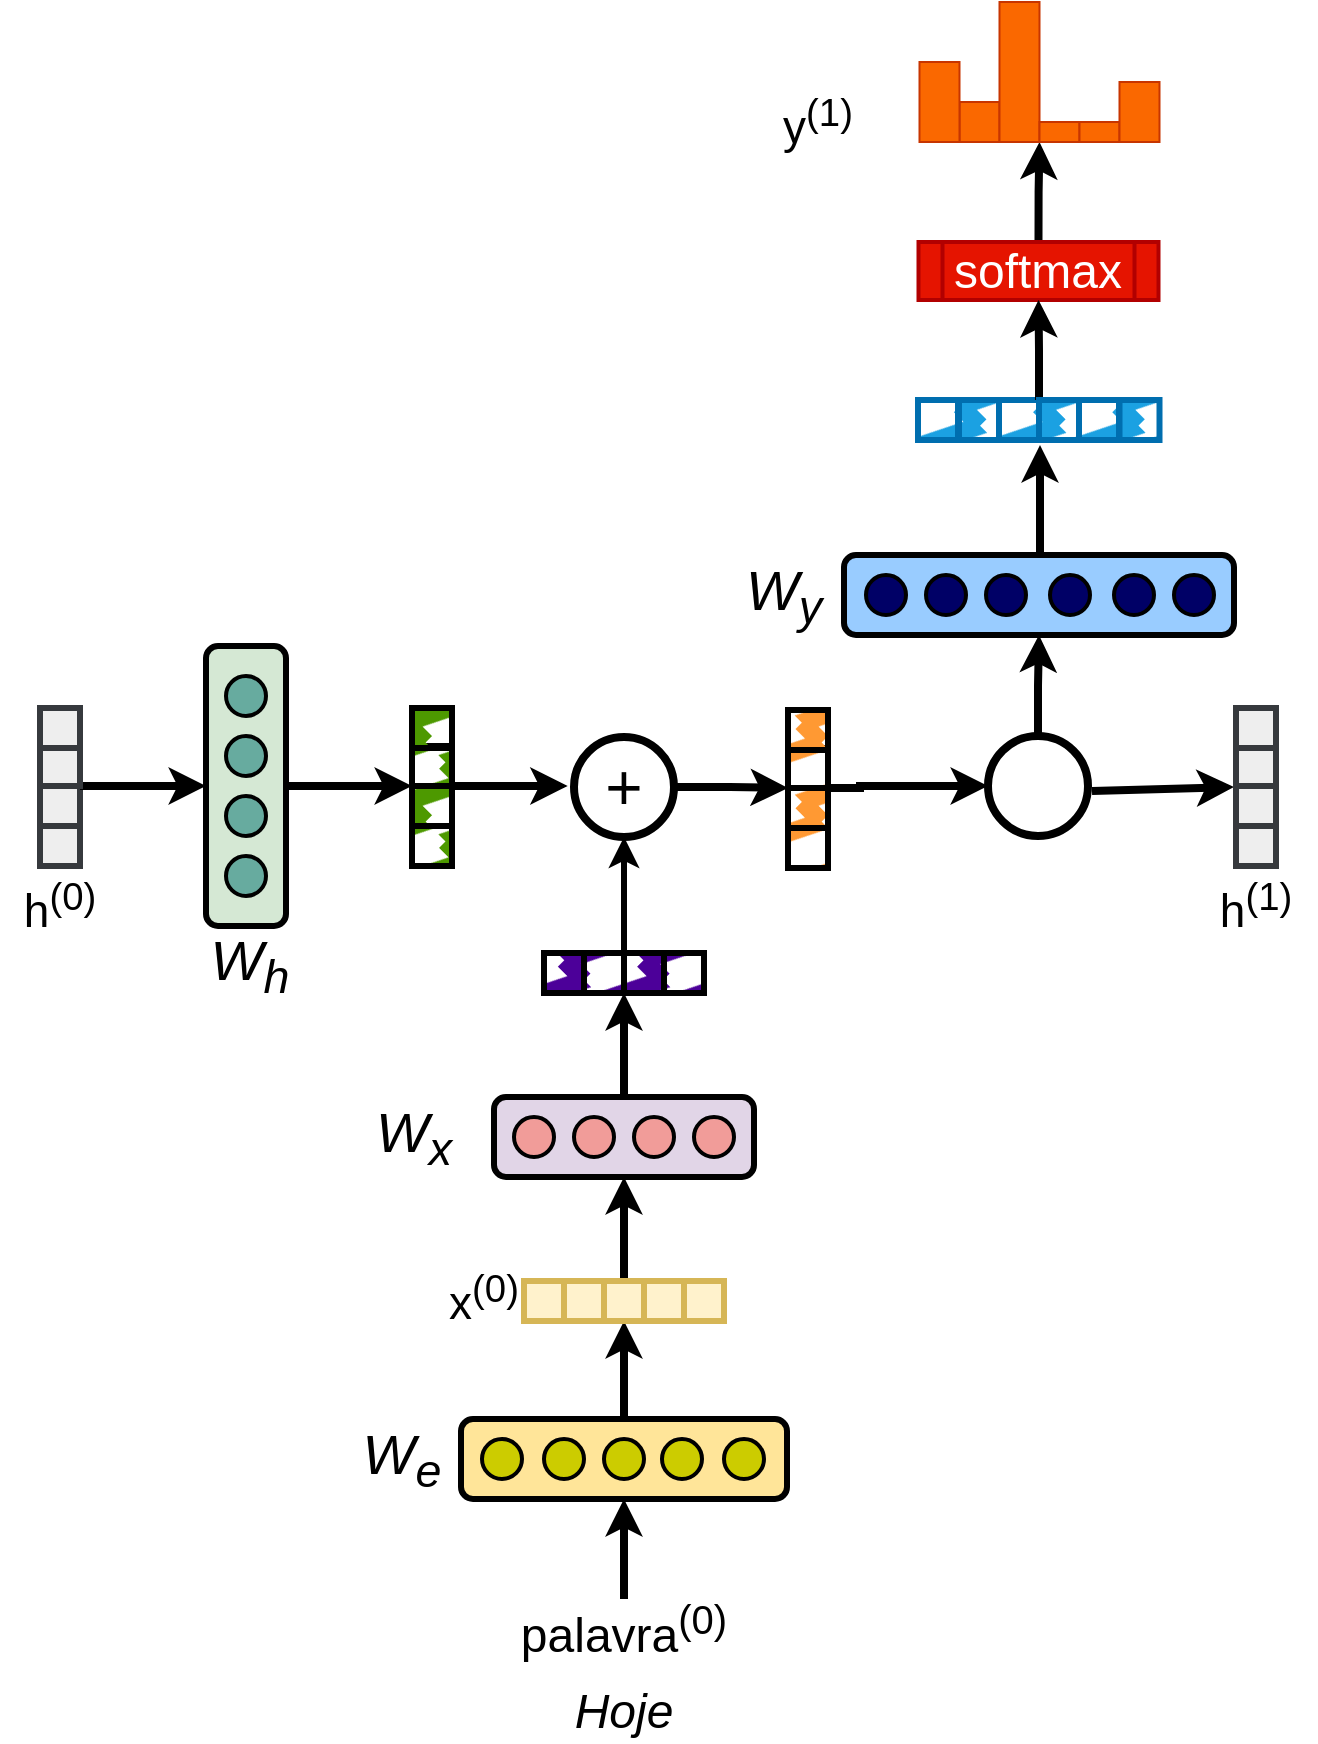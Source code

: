 <mxfile version="24.2.1" type="github">
  <diagram name="Page-1" id="psg-kxvUBmuvLzWI6EQK">
    <mxGraphModel dx="1364" dy="793" grid="1" gridSize="10" guides="1" tooltips="1" connect="1" arrows="1" fold="1" page="1" pageScale="1" pageWidth="850" pageHeight="1100" math="0" shadow="0">
      <root>
        <mxCell id="0" />
        <mxCell id="1" parent="0" />
        <mxCell id="FkfHUBqFvUfbFZzVdIoS-21" style="edgeStyle=orthogonalEdgeStyle;rounded=0;orthogonalLoop=1;jettySize=auto;html=1;exitX=0.5;exitY=0;exitDx=0;exitDy=0;entryX=0;entryY=1;entryDx=0;entryDy=0;strokeWidth=4;" edge="1" parent="1" source="FkfHUBqFvUfbFZzVdIoS-22" target="FkfHUBqFvUfbFZzVdIoS-58">
          <mxGeometry relative="1" as="geometry" />
        </mxCell>
        <mxCell id="FkfHUBqFvUfbFZzVdIoS-22" value="" style="rounded=1;whiteSpace=wrap;html=1;fontSize=12;glass=0;strokeWidth=3;shadow=0;fillColor=#e1d5e7;strokeColor=#000000;" vertex="1" parent="1">
          <mxGeometry x="257" y="557.5" width="130" height="40" as="geometry" />
        </mxCell>
        <mxCell id="FkfHUBqFvUfbFZzVdIoS-23" value="" style="ellipse;whiteSpace=wrap;html=1;aspect=fixed;strokeWidth=2;fillColor=#F19C99;strokeColor=#000000;" vertex="1" parent="1">
          <mxGeometry x="267" y="567.5" width="20" height="20" as="geometry" />
        </mxCell>
        <mxCell id="FkfHUBqFvUfbFZzVdIoS-24" value="" style="ellipse;whiteSpace=wrap;html=1;aspect=fixed;strokeWidth=2;fillColor=#F19C99;strokeColor=#000000;" vertex="1" parent="1">
          <mxGeometry x="297" y="567.5" width="20" height="20" as="geometry" />
        </mxCell>
        <mxCell id="FkfHUBqFvUfbFZzVdIoS-25" value="" style="ellipse;whiteSpace=wrap;html=1;aspect=fixed;strokeWidth=2;fillColor=#F19C99;strokeColor=#000000;" vertex="1" parent="1">
          <mxGeometry x="327" y="567.5" width="20" height="20" as="geometry" />
        </mxCell>
        <mxCell id="FkfHUBqFvUfbFZzVdIoS-26" value="" style="ellipse;whiteSpace=wrap;html=1;aspect=fixed;strokeWidth=2;fillColor=#F19C99;strokeColor=#000000;" vertex="1" parent="1">
          <mxGeometry x="357" y="567.5" width="20" height="20" as="geometry" />
        </mxCell>
        <mxCell id="FkfHUBqFvUfbFZzVdIoS-27" value="" style="rounded=1;whiteSpace=wrap;html=1;fontSize=12;glass=0;strokeWidth=3;shadow=0;rotation=90;fillColor=#d5e8d4;strokeColor=#000000;" vertex="1" parent="1">
          <mxGeometry x="63" y="382" width="140" height="40" as="geometry" />
        </mxCell>
        <mxCell id="FkfHUBqFvUfbFZzVdIoS-28" value="" style="ellipse;whiteSpace=wrap;html=1;aspect=fixed;strokeWidth=2;fillColor=#67AB9F;strokeColor=#000000;" vertex="1" parent="1">
          <mxGeometry x="123" y="347" width="20" height="20" as="geometry" />
        </mxCell>
        <mxCell id="FkfHUBqFvUfbFZzVdIoS-29" value="" style="ellipse;whiteSpace=wrap;html=1;aspect=fixed;strokeWidth=2;fillColor=#67AB9F;strokeColor=#000000;" vertex="1" parent="1">
          <mxGeometry x="123" y="377" width="20" height="20" as="geometry" />
        </mxCell>
        <mxCell id="FkfHUBqFvUfbFZzVdIoS-30" value="" style="ellipse;whiteSpace=wrap;html=1;aspect=fixed;strokeWidth=2;fillColor=#67AB9F;strokeColor=#000000;" vertex="1" parent="1">
          <mxGeometry x="123" y="407" width="20" height="20" as="geometry" />
        </mxCell>
        <mxCell id="FkfHUBqFvUfbFZzVdIoS-31" value="" style="ellipse;whiteSpace=wrap;html=1;aspect=fixed;strokeWidth=2;fillColor=#67AB9F;strokeColor=#000000;" vertex="1" parent="1">
          <mxGeometry x="123" y="437" width="20" height="20" as="geometry" />
        </mxCell>
        <mxCell id="FkfHUBqFvUfbFZzVdIoS-32" value="x&lt;sup&gt;(0)&lt;/sup&gt;" style="text;html=1;align=center;verticalAlign=middle;whiteSpace=wrap;rounded=0;fontSize=23;strokeWidth=4;" vertex="1" parent="1">
          <mxGeometry x="222" y="642.5" width="60" height="30" as="geometry" />
        </mxCell>
        <mxCell id="FkfHUBqFvUfbFZzVdIoS-33" value="h&lt;sup&gt;(0)&lt;/sup&gt;" style="text;html=1;align=center;verticalAlign=middle;whiteSpace=wrap;rounded=0;fontSize=23;strokeWidth=4;" vertex="1" parent="1">
          <mxGeometry x="10" y="447" width="60" height="30" as="geometry" />
        </mxCell>
        <mxCell id="FkfHUBqFvUfbFZzVdIoS-34" value="W&lt;sub&gt;x&lt;/sub&gt;" style="text;html=1;align=center;verticalAlign=middle;whiteSpace=wrap;rounded=0;fontSize=28;fontStyle=2" vertex="1" parent="1">
          <mxGeometry x="187" y="562.5" width="60" height="30" as="geometry" />
        </mxCell>
        <mxCell id="FkfHUBqFvUfbFZzVdIoS-35" value="W&lt;sub&gt;h&lt;/sub&gt;" style="text;html=1;align=center;verticalAlign=middle;whiteSpace=wrap;rounded=0;fontSize=28;fontStyle=2" vertex="1" parent="1">
          <mxGeometry x="104.5" y="477" width="60" height="30" as="geometry" />
        </mxCell>
        <mxCell id="FkfHUBqFvUfbFZzVdIoS-36" style="edgeStyle=orthogonalEdgeStyle;rounded=0;orthogonalLoop=1;jettySize=auto;html=1;entryX=0.5;entryY=1;entryDx=0;entryDy=0;strokeWidth=4;" edge="1" parent="1" source="FkfHUBqFvUfbFZzVdIoS-37" target="FkfHUBqFvUfbFZzVdIoS-53">
          <mxGeometry relative="1" as="geometry" />
        </mxCell>
        <mxCell id="FkfHUBqFvUfbFZzVdIoS-37" value="" style="rounded=1;whiteSpace=wrap;html=1;fontSize=12;glass=0;strokeWidth=3;shadow=0;fillColor=#FFE599;strokeColor=#000000;" vertex="1" parent="1">
          <mxGeometry x="240.5" y="718.5" width="163" height="40" as="geometry" />
        </mxCell>
        <mxCell id="FkfHUBqFvUfbFZzVdIoS-38" value="" style="ellipse;whiteSpace=wrap;html=1;aspect=fixed;strokeWidth=2;fillColor=#CCCC00;strokeColor=#000000;" vertex="1" parent="1">
          <mxGeometry x="282" y="728.5" width="20" height="20" as="geometry" />
        </mxCell>
        <mxCell id="FkfHUBqFvUfbFZzVdIoS-39" value="" style="ellipse;whiteSpace=wrap;html=1;aspect=fixed;strokeWidth=2;fillColor=#CCCC00;strokeColor=#000000;" vertex="1" parent="1">
          <mxGeometry x="312" y="728.5" width="20" height="20" as="geometry" />
        </mxCell>
        <mxCell id="FkfHUBqFvUfbFZzVdIoS-40" value="" style="ellipse;whiteSpace=wrap;html=1;aspect=fixed;strokeWidth=2;fillColor=#CCCC00;strokeColor=#000000;" vertex="1" parent="1">
          <mxGeometry x="341" y="728.5" width="20" height="20" as="geometry" />
        </mxCell>
        <mxCell id="FkfHUBqFvUfbFZzVdIoS-41" value="W&lt;sub&gt;e&lt;/sub&gt;" style="text;html=1;align=center;verticalAlign=middle;whiteSpace=wrap;rounded=0;fontSize=28;fontStyle=2" vertex="1" parent="1">
          <mxGeometry x="180.5" y="723.5" width="60" height="30" as="geometry" />
        </mxCell>
        <mxCell id="FkfHUBqFvUfbFZzVdIoS-42" style="edgeStyle=orthogonalEdgeStyle;rounded=0;orthogonalLoop=1;jettySize=auto;html=1;entryX=0.5;entryY=1;entryDx=0;entryDy=0;strokeWidth=4;" edge="1" parent="1" source="FkfHUBqFvUfbFZzVdIoS-43" target="FkfHUBqFvUfbFZzVdIoS-37">
          <mxGeometry relative="1" as="geometry" />
        </mxCell>
        <mxCell id="FkfHUBqFvUfbFZzVdIoS-43" value="palavra&lt;sup&gt;(0)&lt;/sup&gt;" style="text;html=1;align=center;verticalAlign=middle;whiteSpace=wrap;rounded=0;fontSize=24;" vertex="1" parent="1">
          <mxGeometry x="292" y="808.5" width="60" height="30" as="geometry" />
        </mxCell>
        <mxCell id="FkfHUBqFvUfbFZzVdIoS-44" style="edgeStyle=orthogonalEdgeStyle;rounded=0;orthogonalLoop=1;jettySize=auto;html=1;strokeWidth=4;" edge="1" parent="1">
          <mxGeometry relative="1" as="geometry">
            <mxPoint x="530" y="231.5" as="targetPoint" />
            <mxPoint x="530" y="286.5" as="sourcePoint" />
          </mxGeometry>
        </mxCell>
        <mxCell id="FkfHUBqFvUfbFZzVdIoS-45" value="" style="rounded=1;whiteSpace=wrap;html=1;fontSize=12;glass=0;strokeWidth=3;shadow=0;fillColor=#99CCFF;strokeColor=#000000;" vertex="1" parent="1">
          <mxGeometry x="432" y="286.5" width="195" height="40" as="geometry" />
        </mxCell>
        <mxCell id="FkfHUBqFvUfbFZzVdIoS-46" value="" style="ellipse;whiteSpace=wrap;html=1;aspect=fixed;strokeWidth=2;fillColor=#000066;strokeColor=#000000;" vertex="1" parent="1">
          <mxGeometry x="443" y="296.5" width="20" height="20" as="geometry" />
        </mxCell>
        <mxCell id="FkfHUBqFvUfbFZzVdIoS-47" value="" style="ellipse;whiteSpace=wrap;html=1;aspect=fixed;strokeWidth=2;fillColor=#000066;strokeColor=#000000;" vertex="1" parent="1">
          <mxGeometry x="473" y="296.5" width="20" height="20" as="geometry" />
        </mxCell>
        <mxCell id="FkfHUBqFvUfbFZzVdIoS-48" value="" style="ellipse;whiteSpace=wrap;html=1;aspect=fixed;strokeWidth=2;fillColor=#000066;strokeColor=#000000;" vertex="1" parent="1">
          <mxGeometry x="503" y="296.5" width="20" height="20" as="geometry" />
        </mxCell>
        <mxCell id="FkfHUBqFvUfbFZzVdIoS-49" value="W&lt;sub&gt;y&lt;/sub&gt;" style="text;html=1;align=center;verticalAlign=middle;whiteSpace=wrap;rounded=0;fontSize=28;fontStyle=2" vertex="1" parent="1">
          <mxGeometry x="372" y="291.5" width="60" height="30" as="geometry" />
        </mxCell>
        <mxCell id="FkfHUBqFvUfbFZzVdIoS-50" value="" style="rounded=0;whiteSpace=wrap;html=1;strokeWidth=3;fillColor=#fff2cc;strokeColor=#d6b656;" vertex="1" parent="1">
          <mxGeometry x="272" y="649.5" width="20" height="20" as="geometry" />
        </mxCell>
        <mxCell id="FkfHUBqFvUfbFZzVdIoS-51" value="" style="rounded=0;whiteSpace=wrap;html=1;strokeWidth=3;fillColor=#fff2cc;strokeColor=#d6b656;" vertex="1" parent="1">
          <mxGeometry x="292" y="649.5" width="20" height="20" as="geometry" />
        </mxCell>
        <mxCell id="FkfHUBqFvUfbFZzVdIoS-52" style="edgeStyle=orthogonalEdgeStyle;rounded=0;orthogonalLoop=1;jettySize=auto;html=1;exitX=0.5;exitY=0;exitDx=0;exitDy=0;entryX=0.5;entryY=1;entryDx=0;entryDy=0;strokeWidth=4;" edge="1" parent="1" source="FkfHUBqFvUfbFZzVdIoS-53" target="FkfHUBqFvUfbFZzVdIoS-22">
          <mxGeometry relative="1" as="geometry" />
        </mxCell>
        <mxCell id="FkfHUBqFvUfbFZzVdIoS-53" value="" style="rounded=0;whiteSpace=wrap;html=1;strokeWidth=3;fillColor=#fff2cc;strokeColor=#d6b656;" vertex="1" parent="1">
          <mxGeometry x="312" y="649.5" width="20" height="20" as="geometry" />
        </mxCell>
        <mxCell id="FkfHUBqFvUfbFZzVdIoS-54" value="" style="rounded=0;whiteSpace=wrap;html=1;strokeWidth=3;fillColor=#fff2cc;strokeColor=#d6b656;" vertex="1" parent="1">
          <mxGeometry x="332" y="649.5" width="20" height="20" as="geometry" />
        </mxCell>
        <mxCell id="FkfHUBqFvUfbFZzVdIoS-55" value="" style="rounded=0;whiteSpace=wrap;html=1;strokeWidth=3;fillColor=#4C0099;strokeColor=#000000;fillStyle=zigzag-line;" vertex="1" parent="1">
          <mxGeometry x="282" y="485.5" width="20" height="20" as="geometry" />
        </mxCell>
        <mxCell id="FkfHUBqFvUfbFZzVdIoS-56" value="" style="rounded=0;whiteSpace=wrap;html=1;strokeWidth=3;fillColor=#4C0099;strokeColor=#000000;fillStyle=zigzag-line;" vertex="1" parent="1">
          <mxGeometry x="302" y="485.5" width="20" height="20" as="geometry" />
        </mxCell>
        <mxCell id="FkfHUBqFvUfbFZzVdIoS-57" style="edgeStyle=orthogonalEdgeStyle;rounded=0;orthogonalLoop=1;jettySize=auto;html=1;exitX=0;exitY=0;exitDx=0;exitDy=0;entryX=0.5;entryY=1;entryDx=0;entryDy=0;strokeWidth=3;" edge="1" parent="1" source="FkfHUBqFvUfbFZzVdIoS-58" target="FkfHUBqFvUfbFZzVdIoS-62">
          <mxGeometry relative="1" as="geometry" />
        </mxCell>
        <mxCell id="FkfHUBqFvUfbFZzVdIoS-58" value="" style="rounded=0;whiteSpace=wrap;html=1;strokeWidth=3;fillColor=#4C0099;strokeColor=#000000;fillStyle=zigzag-line;" vertex="1" parent="1">
          <mxGeometry x="322" y="485.5" width="20" height="20" as="geometry" />
        </mxCell>
        <mxCell id="FkfHUBqFvUfbFZzVdIoS-59" value="" style="rounded=0;whiteSpace=wrap;html=1;strokeWidth=3;fillColor=#4C0099;strokeColor=#000000;fillStyle=zigzag-line;" vertex="1" parent="1">
          <mxGeometry x="342" y="485.5" width="20" height="20" as="geometry" />
        </mxCell>
        <mxCell id="FkfHUBqFvUfbFZzVdIoS-60" value="" style="ellipse;whiteSpace=wrap;html=1;aspect=fixed;strokeWidth=2;fillColor=#000066;strokeColor=#000000;" vertex="1" parent="1">
          <mxGeometry x="535" y="296.5" width="20" height="20" as="geometry" />
        </mxCell>
        <mxCell id="FkfHUBqFvUfbFZzVdIoS-61" style="edgeStyle=orthogonalEdgeStyle;rounded=0;orthogonalLoop=1;jettySize=auto;html=1;exitX=1;exitY=0.5;exitDx=0;exitDy=0;entryX=0;entryY=1;entryDx=0;entryDy=0;strokeWidth=4;" edge="1" parent="1" source="FkfHUBqFvUfbFZzVdIoS-62" target="FkfHUBqFvUfbFZzVdIoS-106">
          <mxGeometry relative="1" as="geometry">
            <Array as="points">
              <mxPoint x="375" y="403" />
              <mxPoint x="390" y="403" />
            </Array>
          </mxGeometry>
        </mxCell>
        <mxCell id="FkfHUBqFvUfbFZzVdIoS-62" value="+" style="ellipse;whiteSpace=wrap;html=1;aspect=fixed;fontSize=32;strokeWidth=4;" vertex="1" parent="1">
          <mxGeometry x="297" y="377.5" width="50" height="50" as="geometry" />
        </mxCell>
        <mxCell id="FkfHUBqFvUfbFZzVdIoS-63" style="edgeStyle=orthogonalEdgeStyle;rounded=0;orthogonalLoop=1;jettySize=auto;html=1;entryX=0.5;entryY=1;entryDx=0;entryDy=0;strokeWidth=4;" edge="1" parent="1" source="FkfHUBqFvUfbFZzVdIoS-64" target="FkfHUBqFvUfbFZzVdIoS-45">
          <mxGeometry relative="1" as="geometry" />
        </mxCell>
        <mxCell id="FkfHUBqFvUfbFZzVdIoS-64" value="" style="ellipse;whiteSpace=wrap;html=1;aspect=fixed;fontSize=32;strokeWidth=4;" vertex="1" parent="1">
          <mxGeometry x="504" y="377" width="50" height="50" as="geometry" />
        </mxCell>
        <mxCell id="FkfHUBqFvUfbFZzVdIoS-65" value="" style="endArrow=classic;html=1;rounded=0;exitX=1;exitY=0;exitDx=0;exitDy=0;strokeWidth=4;entryX=0;entryY=0.5;entryDx=0;entryDy=0;" edge="1" parent="1">
          <mxGeometry width="50" height="50" relative="1" as="geometry">
            <mxPoint x="556" y="404.5" as="sourcePoint" />
            <mxPoint x="627" y="402.5" as="targetPoint" />
          </mxGeometry>
        </mxCell>
        <mxCell id="FkfHUBqFvUfbFZzVdIoS-66" value="y&lt;sup&gt;(1)&lt;/sup&gt;" style="text;html=1;align=center;verticalAlign=middle;whiteSpace=wrap;rounded=0;fontSize=23;strokeWidth=4;" vertex="1" parent="1">
          <mxGeometry x="389.25" y="55" width="60" height="30" as="geometry" />
        </mxCell>
        <mxCell id="FkfHUBqFvUfbFZzVdIoS-67" style="edgeStyle=orthogonalEdgeStyle;rounded=0;orthogonalLoop=1;jettySize=auto;html=1;exitX=0.5;exitY=0;exitDx=0;exitDy=0;entryX=1;entryY=1;entryDx=0;entryDy=0;strokeWidth=4;" edge="1" parent="1" source="FkfHUBqFvUfbFZzVdIoS-68" target="FkfHUBqFvUfbFZzVdIoS-75">
          <mxGeometry relative="1" as="geometry" />
        </mxCell>
        <mxCell id="FkfHUBqFvUfbFZzVdIoS-68" value="softmax" style="shape=process;whiteSpace=wrap;html=1;backgroundOutline=1;fontSize=24;strokeWidth=2;fillColor=#e51400;strokeColor=#B20000;fontColor=#ffffff;" vertex="1" parent="1">
          <mxGeometry x="469.25" y="130" width="120" height="29" as="geometry" />
        </mxCell>
        <mxCell id="FkfHUBqFvUfbFZzVdIoS-69" value="" style="rounded=0;whiteSpace=wrap;html=1;strokeWidth=3;fillColor=#fff2cc;strokeColor=#d6b656;" vertex="1" parent="1">
          <mxGeometry x="352" y="649.5" width="20" height="20" as="geometry" />
        </mxCell>
        <mxCell id="FkfHUBqFvUfbFZzVdIoS-70" value="" style="ellipse;whiteSpace=wrap;html=1;aspect=fixed;strokeWidth=2;fillColor=#CCCC00;strokeColor=#000000;" vertex="1" parent="1">
          <mxGeometry x="251" y="728.5" width="20" height="20" as="geometry" />
        </mxCell>
        <mxCell id="FkfHUBqFvUfbFZzVdIoS-71" value="" style="ellipse;whiteSpace=wrap;html=1;aspect=fixed;strokeWidth=2;fillColor=#CCCC00;strokeColor=#000000;" vertex="1" parent="1">
          <mxGeometry x="372" y="728.5" width="20" height="20" as="geometry" />
        </mxCell>
        <mxCell id="FkfHUBqFvUfbFZzVdIoS-72" value="" style="ellipse;whiteSpace=wrap;html=1;aspect=fixed;strokeWidth=2;fillColor=#000066;strokeColor=#000000;" vertex="1" parent="1">
          <mxGeometry x="567" y="296.5" width="20" height="20" as="geometry" />
        </mxCell>
        <mxCell id="FkfHUBqFvUfbFZzVdIoS-73" value="" style="ellipse;whiteSpace=wrap;html=1;aspect=fixed;strokeWidth=2;fillColor=#000066;strokeColor=#000000;" vertex="1" parent="1">
          <mxGeometry x="597" y="296.5" width="20" height="20" as="geometry" />
        </mxCell>
        <mxCell id="FkfHUBqFvUfbFZzVdIoS-74" value="" style="rounded=0;whiteSpace=wrap;html=1;strokeWidth=1;fillColor=#fa6800;strokeColor=#C73500;fontColor=#000000;" vertex="1" parent="1">
          <mxGeometry x="489.75" y="60" width="20" height="20" as="geometry" />
        </mxCell>
        <mxCell id="FkfHUBqFvUfbFZzVdIoS-75" value="" style="rounded=0;whiteSpace=wrap;html=1;strokeWidth=1;fillColor=#fa6800;strokeColor=#C73500;fontColor=#000000;" vertex="1" parent="1">
          <mxGeometry x="509.75" y="10" width="20" height="70" as="geometry" />
        </mxCell>
        <mxCell id="FkfHUBqFvUfbFZzVdIoS-76" value="" style="rounded=0;whiteSpace=wrap;html=1;strokeWidth=1;fillColor=#fa6800;strokeColor=#C73500;fontColor=#000000;" vertex="1" parent="1">
          <mxGeometry x="529.75" y="70" width="20" height="10" as="geometry" />
        </mxCell>
        <mxCell id="FkfHUBqFvUfbFZzVdIoS-77" value="" style="rounded=0;whiteSpace=wrap;html=1;strokeWidth=1;fillColor=#fa6800;strokeColor=#C73500;fontColor=#000000;" vertex="1" parent="1">
          <mxGeometry x="549.75" y="70" width="20" height="10" as="geometry" />
        </mxCell>
        <mxCell id="FkfHUBqFvUfbFZzVdIoS-78" value="" style="rounded=0;whiteSpace=wrap;html=1;strokeWidth=1;fillColor=#fa6800;strokeColor=#C73500;fontColor=#000000;" vertex="1" parent="1">
          <mxGeometry x="569.75" y="50" width="20" height="30" as="geometry" />
        </mxCell>
        <mxCell id="FkfHUBqFvUfbFZzVdIoS-79" value="" style="rounded=0;whiteSpace=wrap;html=1;strokeWidth=1;fillColor=#fa6800;strokeColor=#C73500;fontColor=#000000;" vertex="1" parent="1">
          <mxGeometry x="469.75" y="40" width="20" height="40" as="geometry" />
        </mxCell>
        <mxCell id="FkfHUBqFvUfbFZzVdIoS-80" value="" style="rounded=0;whiteSpace=wrap;html=1;strokeWidth=3;fillColor=#1ba1e2;strokeColor=#006EAF;fontColor=#ffffff;fillStyle=zigzag-line;" vertex="1" parent="1">
          <mxGeometry x="489.5" y="209" width="20" height="20" as="geometry" />
        </mxCell>
        <mxCell id="FkfHUBqFvUfbFZzVdIoS-81" value="" style="rounded=0;whiteSpace=wrap;html=1;strokeWidth=3;fillColor=#1ba1e2;strokeColor=#006EAF;fontColor=#ffffff;fillStyle=zigzag-line;" vertex="1" parent="1">
          <mxGeometry x="509.5" y="209" width="20" height="20" as="geometry" />
        </mxCell>
        <mxCell id="FkfHUBqFvUfbFZzVdIoS-82" style="edgeStyle=orthogonalEdgeStyle;rounded=0;orthogonalLoop=1;jettySize=auto;html=1;exitX=0;exitY=0;exitDx=0;exitDy=0;entryX=0.5;entryY=1;entryDx=0;entryDy=0;strokeWidth=4;" edge="1" parent="1" source="FkfHUBqFvUfbFZzVdIoS-83" target="FkfHUBqFvUfbFZzVdIoS-68">
          <mxGeometry relative="1" as="geometry" />
        </mxCell>
        <mxCell id="FkfHUBqFvUfbFZzVdIoS-83" value="" style="rounded=0;whiteSpace=wrap;html=1;strokeWidth=3;fillColor=#1ba1e2;strokeColor=#006EAF;fontColor=#ffffff;fillStyle=zigzag-line;" vertex="1" parent="1">
          <mxGeometry x="529.5" y="209" width="20" height="20" as="geometry" />
        </mxCell>
        <mxCell id="FkfHUBqFvUfbFZzVdIoS-84" value="" style="rounded=0;whiteSpace=wrap;html=1;strokeWidth=3;fillColor=#1ba1e2;strokeColor=#006EAF;fontColor=#ffffff;fillStyle=zigzag-line;" vertex="1" parent="1">
          <mxGeometry x="549.5" y="209" width="20" height="20" as="geometry" />
        </mxCell>
        <mxCell id="FkfHUBqFvUfbFZzVdIoS-85" value="" style="rounded=0;whiteSpace=wrap;html=1;strokeWidth=3;fillColor=#1ba1e2;strokeColor=#006EAF;fontColor=#ffffff;fillStyle=zigzag-line;" vertex="1" parent="1">
          <mxGeometry x="569.75" y="209" width="20" height="20" as="geometry" />
        </mxCell>
        <mxCell id="FkfHUBqFvUfbFZzVdIoS-86" value="" style="rounded=0;whiteSpace=wrap;html=1;strokeWidth=3;fillColor=#1ba1e2;strokeColor=#006EAF;fontColor=#ffffff;fillStyle=zigzag-line;" vertex="1" parent="1">
          <mxGeometry x="469" y="209" width="20" height="20" as="geometry" />
        </mxCell>
        <mxCell id="FkfHUBqFvUfbFZzVdIoS-87" style="edgeStyle=orthogonalEdgeStyle;rounded=0;orthogonalLoop=1;jettySize=auto;html=1;exitX=0.5;exitY=0;exitDx=0;exitDy=0;entryX=0;entryY=1;entryDx=0;entryDy=0;strokeWidth=4;" edge="1" parent="1" target="FkfHUBqFvUfbFZzVdIoS-91">
          <mxGeometry relative="1" as="geometry">
            <Array as="points">
              <mxPoint x="186" y="402" />
              <mxPoint x="186" y="402" />
            </Array>
            <mxPoint x="153" y="402" as="sourcePoint" />
          </mxGeometry>
        </mxCell>
        <mxCell id="FkfHUBqFvUfbFZzVdIoS-88" value="" style="rounded=0;whiteSpace=wrap;html=1;strokeWidth=3;fillColor=#4D9900;strokeColor=#000000;fillStyle=zigzag-line;" vertex="1" parent="1">
          <mxGeometry x="216" y="422" width="20" height="20" as="geometry" />
        </mxCell>
        <mxCell id="FkfHUBqFvUfbFZzVdIoS-89" value="" style="rounded=0;whiteSpace=wrap;html=1;strokeWidth=3;fillColor=#4D9900;strokeColor=#000000;fillStyle=zigzag-line;" vertex="1" parent="1">
          <mxGeometry x="216" y="402" width="20" height="20" as="geometry" />
        </mxCell>
        <mxCell id="FkfHUBqFvUfbFZzVdIoS-90" style="edgeStyle=orthogonalEdgeStyle;rounded=0;orthogonalLoop=1;jettySize=auto;html=1;exitX=1;exitY=1;exitDx=0;exitDy=0;entryX=-0.063;entryY=0.489;entryDx=0;entryDy=0;entryPerimeter=0;strokeWidth=4;" edge="1" parent="1" source="FkfHUBqFvUfbFZzVdIoS-91" target="FkfHUBqFvUfbFZzVdIoS-62">
          <mxGeometry relative="1" as="geometry">
            <mxPoint x="289" y="401.944" as="targetPoint" />
            <Array as="points">
              <mxPoint x="269" y="402" />
              <mxPoint x="269" y="402" />
            </Array>
          </mxGeometry>
        </mxCell>
        <mxCell id="FkfHUBqFvUfbFZzVdIoS-91" value="" style="rounded=0;whiteSpace=wrap;html=1;strokeWidth=3;fillColor=#4D9900;strokeColor=#000000;fillStyle=zigzag-line;" vertex="1" parent="1">
          <mxGeometry x="216" y="382" width="20" height="20" as="geometry" />
        </mxCell>
        <mxCell id="FkfHUBqFvUfbFZzVdIoS-92" value="" style="rounded=0;whiteSpace=wrap;html=1;strokeWidth=3;fillColor=#4D9900;strokeColor=#000000;fillStyle=zigzag-line;" vertex="1" parent="1">
          <mxGeometry x="216" y="363" width="20" height="20" as="geometry" />
        </mxCell>
        <mxCell id="FkfHUBqFvUfbFZzVdIoS-93" value="" style="rounded=0;whiteSpace=wrap;html=1;strokeWidth=3;fillColor=#eeeeee;strokeColor=#36393d;" vertex="1" parent="1">
          <mxGeometry x="30" y="422" width="20" height="20" as="geometry" />
        </mxCell>
        <mxCell id="FkfHUBqFvUfbFZzVdIoS-94" value="" style="rounded=0;whiteSpace=wrap;html=1;strokeWidth=3;fillColor=#eeeeee;strokeColor=#36393d;" vertex="1" parent="1">
          <mxGeometry x="30" y="402" width="20" height="20" as="geometry" />
        </mxCell>
        <mxCell id="FkfHUBqFvUfbFZzVdIoS-95" style="edgeStyle=orthogonalEdgeStyle;rounded=0;orthogonalLoop=1;jettySize=auto;html=1;exitX=1;exitY=1;exitDx=0;exitDy=0;entryX=0.5;entryY=1;entryDx=0;entryDy=0;strokeWidth=4;" edge="1" parent="1" source="FkfHUBqFvUfbFZzVdIoS-96" target="FkfHUBqFvUfbFZzVdIoS-27">
          <mxGeometry relative="1" as="geometry">
            <Array as="points">
              <mxPoint x="73" y="402" />
              <mxPoint x="73" y="402" />
            </Array>
          </mxGeometry>
        </mxCell>
        <mxCell id="FkfHUBqFvUfbFZzVdIoS-96" value="" style="rounded=0;whiteSpace=wrap;html=1;strokeWidth=3;fillColor=#eeeeee;strokeColor=#36393d;" vertex="1" parent="1">
          <mxGeometry x="30" y="382" width="20" height="20" as="geometry" />
        </mxCell>
        <mxCell id="FkfHUBqFvUfbFZzVdIoS-97" value="" style="rounded=0;whiteSpace=wrap;html=1;strokeWidth=3;fillColor=#eeeeee;strokeColor=#36393d;" vertex="1" parent="1">
          <mxGeometry x="30" y="363" width="20" height="20" as="geometry" />
        </mxCell>
        <mxCell id="FkfHUBqFvUfbFZzVdIoS-98" value="h&lt;sup&gt;(1)&lt;/sup&gt;" style="text;html=1;align=center;verticalAlign=middle;whiteSpace=wrap;rounded=0;fontSize=23;strokeWidth=4;" vertex="1" parent="1">
          <mxGeometry x="608" y="447" width="60" height="30" as="geometry" />
        </mxCell>
        <mxCell id="FkfHUBqFvUfbFZzVdIoS-99" value="" style="rounded=0;whiteSpace=wrap;html=1;strokeWidth=3;fillColor=#eeeeee;strokeColor=#36393d;" vertex="1" parent="1">
          <mxGeometry x="628" y="422" width="20" height="20" as="geometry" />
        </mxCell>
        <mxCell id="FkfHUBqFvUfbFZzVdIoS-100" value="" style="rounded=0;whiteSpace=wrap;html=1;strokeWidth=3;fillColor=#eeeeee;strokeColor=#36393d;" vertex="1" parent="1">
          <mxGeometry x="628" y="402" width="20" height="20" as="geometry" />
        </mxCell>
        <mxCell id="FkfHUBqFvUfbFZzVdIoS-101" value="" style="rounded=0;whiteSpace=wrap;html=1;strokeWidth=3;fillColor=#eeeeee;strokeColor=#36393d;" vertex="1" parent="1">
          <mxGeometry x="628" y="382" width="20" height="20" as="geometry" />
        </mxCell>
        <mxCell id="FkfHUBqFvUfbFZzVdIoS-102" value="" style="rounded=0;whiteSpace=wrap;html=1;strokeWidth=3;fillColor=#eeeeee;strokeColor=#36393d;" vertex="1" parent="1">
          <mxGeometry x="628" y="363" width="20" height="20" as="geometry" />
        </mxCell>
        <mxCell id="FkfHUBqFvUfbFZzVdIoS-103" value="" style="rounded=0;whiteSpace=wrap;html=1;strokeWidth=3;fillColor=#FF9933;strokeColor=#000000;fillStyle=zigzag-line;" vertex="1" parent="1">
          <mxGeometry x="404" y="423" width="20" height="20" as="geometry" />
        </mxCell>
        <mxCell id="FkfHUBqFvUfbFZzVdIoS-104" style="edgeStyle=orthogonalEdgeStyle;rounded=0;orthogonalLoop=1;jettySize=auto;html=1;exitX=1;exitY=0;exitDx=0;exitDy=0;entryX=0;entryY=0.5;entryDx=0;entryDy=0;strokeWidth=4;" edge="1" parent="1" source="FkfHUBqFvUfbFZzVdIoS-105" target="FkfHUBqFvUfbFZzVdIoS-64">
          <mxGeometry relative="1" as="geometry">
            <Array as="points">
              <mxPoint x="440" y="403" />
              <mxPoint x="464" y="402" />
            </Array>
          </mxGeometry>
        </mxCell>
        <mxCell id="FkfHUBqFvUfbFZzVdIoS-105" value="" style="rounded=0;whiteSpace=wrap;html=1;strokeWidth=3;fillColor=#FF9933;strokeColor=#000000;fillStyle=zigzag-line;" vertex="1" parent="1">
          <mxGeometry x="404" y="403" width="20" height="20" as="geometry" />
        </mxCell>
        <mxCell id="FkfHUBqFvUfbFZzVdIoS-106" value="" style="rounded=0;whiteSpace=wrap;html=1;strokeWidth=3;fillColor=#FF9933;strokeColor=#000000;fillStyle=zigzag-line;" vertex="1" parent="1">
          <mxGeometry x="404" y="383" width="20" height="20" as="geometry" />
        </mxCell>
        <mxCell id="FkfHUBqFvUfbFZzVdIoS-107" value="" style="rounded=0;whiteSpace=wrap;html=1;strokeWidth=3;fillColor=#FF9933;strokeColor=#000000;fillStyle=zigzag-line;" vertex="1" parent="1">
          <mxGeometry x="404" y="364" width="20" height="20" as="geometry" />
        </mxCell>
        <mxCell id="FkfHUBqFvUfbFZzVdIoS-108" value="Hoje" style="text;html=1;align=center;verticalAlign=middle;whiteSpace=wrap;rounded=0;fontStyle=2;fontSize=24;" vertex="1" parent="1">
          <mxGeometry x="292" y="850" width="60" height="30" as="geometry" />
        </mxCell>
      </root>
    </mxGraphModel>
  </diagram>
</mxfile>
